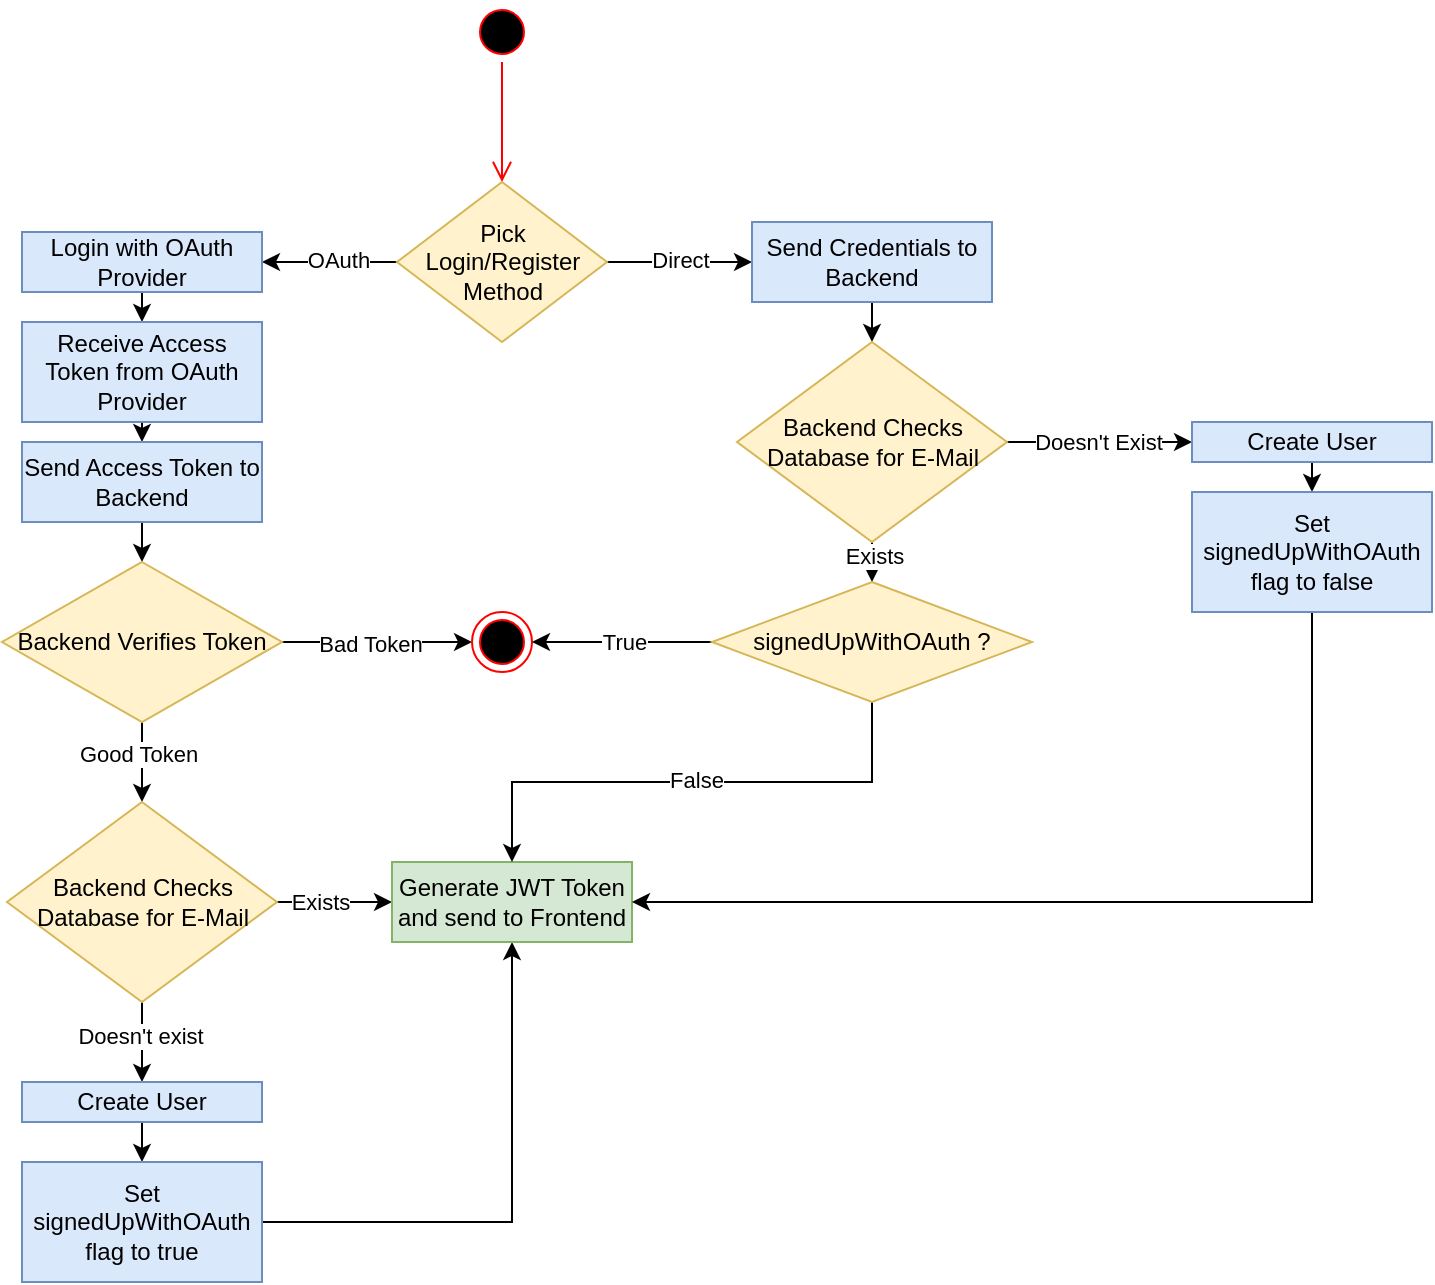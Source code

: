 <mxfile version="26.2.2">
  <diagram name="Page-1" id="e7e014a7-5840-1c2e-5031-d8a46d1fe8dd">
    <mxGraphModel dx="1190" dy="701" grid="1" gridSize="10" guides="1" tooltips="1" connect="1" arrows="1" fold="1" page="1" pageScale="1" pageWidth="1169" pageHeight="1800" background="none" math="0" shadow="0">
      <root>
        <mxCell id="0" />
        <mxCell id="1" parent="0" />
        <mxCell id="F_n4evBOp1gzA66uCsy6-42" value="" style="ellipse;html=1;shape=startState;fillColor=#000000;strokeColor=#ff0000;" vertex="1" parent="1">
          <mxGeometry x="570" y="70" width="30" height="30" as="geometry" />
        </mxCell>
        <mxCell id="F_n4evBOp1gzA66uCsy6-43" value="" style="edgeStyle=orthogonalEdgeStyle;html=1;verticalAlign=bottom;endArrow=open;endSize=8;strokeColor=#ff0000;rounded=0;entryX=0.5;entryY=0;entryDx=0;entryDy=0;" edge="1" source="F_n4evBOp1gzA66uCsy6-42" parent="1" target="F_n4evBOp1gzA66uCsy6-45">
          <mxGeometry relative="1" as="geometry">
            <mxPoint x="585" y="180" as="targetPoint" />
          </mxGeometry>
        </mxCell>
        <mxCell id="F_n4evBOp1gzA66uCsy6-48" style="edgeStyle=orthogonalEdgeStyle;rounded=0;orthogonalLoop=1;jettySize=auto;html=1;exitX=0;exitY=0.5;exitDx=0;exitDy=0;entryX=1;entryY=0.5;entryDx=0;entryDy=0;" edge="1" parent="1" source="F_n4evBOp1gzA66uCsy6-45" target="F_n4evBOp1gzA66uCsy6-47">
          <mxGeometry relative="1" as="geometry" />
        </mxCell>
        <mxCell id="F_n4evBOp1gzA66uCsy6-51" value="OAuth" style="edgeLabel;html=1;align=center;verticalAlign=middle;resizable=0;points=[];" vertex="1" connectable="0" parent="F_n4evBOp1gzA66uCsy6-48">
          <mxGeometry x="-0.13" y="-1" relative="1" as="geometry">
            <mxPoint as="offset" />
          </mxGeometry>
        </mxCell>
        <mxCell id="F_n4evBOp1gzA66uCsy6-99" style="edgeStyle=orthogonalEdgeStyle;rounded=0;orthogonalLoop=1;jettySize=auto;html=1;exitX=1;exitY=0.5;exitDx=0;exitDy=0;entryX=0;entryY=0.5;entryDx=0;entryDy=0;" edge="1" parent="1" source="F_n4evBOp1gzA66uCsy6-45" target="F_n4evBOp1gzA66uCsy6-98">
          <mxGeometry relative="1" as="geometry" />
        </mxCell>
        <mxCell id="F_n4evBOp1gzA66uCsy6-101" value="Direct" style="edgeLabel;html=1;align=center;verticalAlign=middle;resizable=0;points=[];" vertex="1" connectable="0" parent="F_n4evBOp1gzA66uCsy6-99">
          <mxGeometry y="1" relative="1" as="geometry">
            <mxPoint as="offset" />
          </mxGeometry>
        </mxCell>
        <mxCell id="F_n4evBOp1gzA66uCsy6-45" value="Pick Login/Register Method" style="rhombus;whiteSpace=wrap;html=1;fillColor=#fff2cc;strokeColor=#d6b656;" vertex="1" parent="1">
          <mxGeometry x="532.5" y="160" width="105" height="80" as="geometry" />
        </mxCell>
        <mxCell id="F_n4evBOp1gzA66uCsy6-76" style="edgeStyle=orthogonalEdgeStyle;rounded=0;orthogonalLoop=1;jettySize=auto;html=1;exitX=0.5;exitY=1;exitDx=0;exitDy=0;entryX=0.5;entryY=0;entryDx=0;entryDy=0;" edge="1" parent="1" source="F_n4evBOp1gzA66uCsy6-47" target="F_n4evBOp1gzA66uCsy6-56">
          <mxGeometry relative="1" as="geometry" />
        </mxCell>
        <mxCell id="F_n4evBOp1gzA66uCsy6-47" value="Login with OAuth Provider" style="rounded=0;whiteSpace=wrap;html=1;fillColor=#dae8fc;strokeColor=#6c8ebf;" vertex="1" parent="1">
          <mxGeometry x="345" y="185" width="120" height="30" as="geometry" />
        </mxCell>
        <mxCell id="F_n4evBOp1gzA66uCsy6-64" style="edgeStyle=orthogonalEdgeStyle;rounded=0;orthogonalLoop=1;jettySize=auto;html=1;exitX=0.5;exitY=1;exitDx=0;exitDy=0;entryX=0.5;entryY=0;entryDx=0;entryDy=0;" edge="1" parent="1" source="F_n4evBOp1gzA66uCsy6-56" target="F_n4evBOp1gzA66uCsy6-63">
          <mxGeometry relative="1" as="geometry" />
        </mxCell>
        <mxCell id="F_n4evBOp1gzA66uCsy6-56" value="Receive Access Token from OAuth Provider" style="html=1;whiteSpace=wrap;fillColor=#dae8fc;strokeColor=#6c8ebf;" vertex="1" parent="1">
          <mxGeometry x="345" y="230" width="120" height="50" as="geometry" />
        </mxCell>
        <mxCell id="F_n4evBOp1gzA66uCsy6-67" style="edgeStyle=orthogonalEdgeStyle;rounded=0;orthogonalLoop=1;jettySize=auto;html=1;exitX=0.5;exitY=1;exitDx=0;exitDy=0;entryX=0.5;entryY=0;entryDx=0;entryDy=0;" edge="1" parent="1" source="F_n4evBOp1gzA66uCsy6-63" target="F_n4evBOp1gzA66uCsy6-68">
          <mxGeometry relative="1" as="geometry">
            <mxPoint x="405" y="503" as="targetPoint" />
          </mxGeometry>
        </mxCell>
        <mxCell id="F_n4evBOp1gzA66uCsy6-63" value="Send Access Token to Backend" style="rounded=0;whiteSpace=wrap;html=1;fillColor=#dae8fc;strokeColor=#6c8ebf;" vertex="1" parent="1">
          <mxGeometry x="345" y="290" width="120" height="40" as="geometry" />
        </mxCell>
        <mxCell id="F_n4evBOp1gzA66uCsy6-80" style="edgeStyle=orthogonalEdgeStyle;rounded=0;orthogonalLoop=1;jettySize=auto;html=1;exitX=0.5;exitY=1;exitDx=0;exitDy=0;entryX=0.5;entryY=0;entryDx=0;entryDy=0;" edge="1" parent="1" source="F_n4evBOp1gzA66uCsy6-68" target="F_n4evBOp1gzA66uCsy6-75">
          <mxGeometry relative="1" as="geometry" />
        </mxCell>
        <mxCell id="F_n4evBOp1gzA66uCsy6-83" value="Good Token" style="edgeLabel;html=1;align=center;verticalAlign=middle;resizable=0;points=[];" vertex="1" connectable="0" parent="F_n4evBOp1gzA66uCsy6-80">
          <mxGeometry x="-0.217" y="-2" relative="1" as="geometry">
            <mxPoint as="offset" />
          </mxGeometry>
        </mxCell>
        <mxCell id="F_n4evBOp1gzA66uCsy6-91" style="edgeStyle=orthogonalEdgeStyle;rounded=0;orthogonalLoop=1;jettySize=auto;html=1;exitX=1;exitY=0.5;exitDx=0;exitDy=0;" edge="1" parent="1" source="F_n4evBOp1gzA66uCsy6-68" target="F_n4evBOp1gzA66uCsy6-92">
          <mxGeometry relative="1" as="geometry">
            <mxPoint x="525" y="389.833" as="targetPoint" />
          </mxGeometry>
        </mxCell>
        <mxCell id="F_n4evBOp1gzA66uCsy6-93" value="Bad Token" style="edgeLabel;html=1;align=center;verticalAlign=middle;resizable=0;points=[];" vertex="1" connectable="0" parent="F_n4evBOp1gzA66uCsy6-91">
          <mxGeometry x="-0.083" y="-1" relative="1" as="geometry">
            <mxPoint as="offset" />
          </mxGeometry>
        </mxCell>
        <mxCell id="F_n4evBOp1gzA66uCsy6-68" value="Backend Verifies Token" style="rhombus;whiteSpace=wrap;html=1;fillColor=#fff2cc;strokeColor=#d6b656;" vertex="1" parent="1">
          <mxGeometry x="335" y="350" width="140" height="80" as="geometry" />
        </mxCell>
        <mxCell id="F_n4evBOp1gzA66uCsy6-85" style="edgeStyle=orthogonalEdgeStyle;rounded=0;orthogonalLoop=1;jettySize=auto;html=1;exitX=0.5;exitY=1;exitDx=0;exitDy=0;entryX=0.5;entryY=0;entryDx=0;entryDy=0;" edge="1" parent="1" source="F_n4evBOp1gzA66uCsy6-75" target="F_n4evBOp1gzA66uCsy6-84">
          <mxGeometry relative="1" as="geometry" />
        </mxCell>
        <mxCell id="F_n4evBOp1gzA66uCsy6-86" value="Doesn&#39;t exist" style="edgeLabel;html=1;align=center;verticalAlign=middle;resizable=0;points=[];" vertex="1" connectable="0" parent="F_n4evBOp1gzA66uCsy6-85">
          <mxGeometry x="-0.148" y="-1" relative="1" as="geometry">
            <mxPoint as="offset" />
          </mxGeometry>
        </mxCell>
        <mxCell id="F_n4evBOp1gzA66uCsy6-96" style="edgeStyle=orthogonalEdgeStyle;rounded=0;orthogonalLoop=1;jettySize=auto;html=1;exitX=1;exitY=0.5;exitDx=0;exitDy=0;entryX=0;entryY=0.5;entryDx=0;entryDy=0;" edge="1" parent="1" source="F_n4evBOp1gzA66uCsy6-75" target="F_n4evBOp1gzA66uCsy6-95">
          <mxGeometry relative="1" as="geometry" />
        </mxCell>
        <mxCell id="F_n4evBOp1gzA66uCsy6-97" value="Exists" style="edgeLabel;html=1;align=center;verticalAlign=middle;resizable=0;points=[];" vertex="1" connectable="0" parent="F_n4evBOp1gzA66uCsy6-96">
          <mxGeometry x="-0.275" relative="1" as="geometry">
            <mxPoint as="offset" />
          </mxGeometry>
        </mxCell>
        <mxCell id="F_n4evBOp1gzA66uCsy6-75" value="Backend Checks Database for E-Mail" style="rhombus;whiteSpace=wrap;html=1;fillColor=#fff2cc;strokeColor=#d6b656;" vertex="1" parent="1">
          <mxGeometry x="337.5" y="470" width="135" height="100" as="geometry" />
        </mxCell>
        <mxCell id="F_n4evBOp1gzA66uCsy6-90" style="edgeStyle=orthogonalEdgeStyle;rounded=0;orthogonalLoop=1;jettySize=auto;html=1;exitX=0.5;exitY=1;exitDx=0;exitDy=0;entryX=0.5;entryY=0;entryDx=0;entryDy=0;" edge="1" parent="1" source="F_n4evBOp1gzA66uCsy6-84" target="F_n4evBOp1gzA66uCsy6-88">
          <mxGeometry relative="1" as="geometry" />
        </mxCell>
        <mxCell id="F_n4evBOp1gzA66uCsy6-84" value="Create User" style="rounded=0;whiteSpace=wrap;html=1;fillColor=#dae8fc;strokeColor=#6c8ebf;" vertex="1" parent="1">
          <mxGeometry x="345" y="610" width="120" height="20" as="geometry" />
        </mxCell>
        <mxCell id="F_n4evBOp1gzA66uCsy6-109" style="edgeStyle=orthogonalEdgeStyle;rounded=0;orthogonalLoop=1;jettySize=auto;html=1;exitX=1;exitY=0.5;exitDx=0;exitDy=0;entryX=0.5;entryY=1;entryDx=0;entryDy=0;" edge="1" parent="1" source="F_n4evBOp1gzA66uCsy6-88" target="F_n4evBOp1gzA66uCsy6-95">
          <mxGeometry relative="1" as="geometry" />
        </mxCell>
        <mxCell id="F_n4evBOp1gzA66uCsy6-88" value="Set signedUpWithOAuth flag to true" style="rounded=0;whiteSpace=wrap;html=1;fillColor=#dae8fc;strokeColor=#6c8ebf;" vertex="1" parent="1">
          <mxGeometry x="345" y="650" width="120" height="60" as="geometry" />
        </mxCell>
        <mxCell id="F_n4evBOp1gzA66uCsy6-92" value="" style="ellipse;html=1;shape=endState;fillColor=#000000;strokeColor=#ff0000;" vertex="1" parent="1">
          <mxGeometry x="570" y="375.003" width="30" height="30" as="geometry" />
        </mxCell>
        <mxCell id="F_n4evBOp1gzA66uCsy6-95" value="Generate JWT Token and send to Frontend" style="rounded=0;whiteSpace=wrap;html=1;fillColor=#d5e8d4;strokeColor=#82b366;" vertex="1" parent="1">
          <mxGeometry x="530" y="500" width="120" height="40" as="geometry" />
        </mxCell>
        <mxCell id="F_n4evBOp1gzA66uCsy6-119" style="edgeStyle=orthogonalEdgeStyle;rounded=0;orthogonalLoop=1;jettySize=auto;html=1;exitX=0.5;exitY=1;exitDx=0;exitDy=0;entryX=0.5;entryY=0;entryDx=0;entryDy=0;" edge="1" parent="1" source="F_n4evBOp1gzA66uCsy6-98" target="F_n4evBOp1gzA66uCsy6-111">
          <mxGeometry relative="1" as="geometry" />
        </mxCell>
        <mxCell id="F_n4evBOp1gzA66uCsy6-98" value="Send Credentials to Backend" style="rounded=0;whiteSpace=wrap;html=1;fillColor=#dae8fc;strokeColor=#6c8ebf;" vertex="1" parent="1">
          <mxGeometry x="710" y="180" width="120" height="40" as="geometry" />
        </mxCell>
        <mxCell id="F_n4evBOp1gzA66uCsy6-120" style="edgeStyle=orthogonalEdgeStyle;rounded=0;orthogonalLoop=1;jettySize=auto;html=1;exitX=1;exitY=0.5;exitDx=0;exitDy=0;entryX=0;entryY=0.5;entryDx=0;entryDy=0;" edge="1" parent="1" source="F_n4evBOp1gzA66uCsy6-111" target="F_n4evBOp1gzA66uCsy6-113">
          <mxGeometry relative="1" as="geometry" />
        </mxCell>
        <mxCell id="F_n4evBOp1gzA66uCsy6-122" value="Doesn&#39;t Exist" style="edgeLabel;html=1;align=center;verticalAlign=middle;resizable=0;points=[];" vertex="1" connectable="0" parent="F_n4evBOp1gzA66uCsy6-120">
          <mxGeometry x="-0.027" relative="1" as="geometry">
            <mxPoint as="offset" />
          </mxGeometry>
        </mxCell>
        <mxCell id="F_n4evBOp1gzA66uCsy6-124" style="edgeStyle=orthogonalEdgeStyle;rounded=0;orthogonalLoop=1;jettySize=auto;html=1;exitX=0.5;exitY=1;exitDx=0;exitDy=0;entryX=0.5;entryY=0;entryDx=0;entryDy=0;" edge="1" parent="1" source="F_n4evBOp1gzA66uCsy6-111" target="F_n4evBOp1gzA66uCsy6-123">
          <mxGeometry relative="1" as="geometry" />
        </mxCell>
        <mxCell id="F_n4evBOp1gzA66uCsy6-125" value="Exists" style="edgeLabel;html=1;align=center;verticalAlign=middle;resizable=0;points=[];" vertex="1" connectable="0" parent="F_n4evBOp1gzA66uCsy6-124">
          <mxGeometry x="-0.304" y="1" relative="1" as="geometry">
            <mxPoint as="offset" />
          </mxGeometry>
        </mxCell>
        <mxCell id="F_n4evBOp1gzA66uCsy6-111" value="Backend Checks Database for E-Mail" style="rhombus;whiteSpace=wrap;html=1;fillColor=#fff2cc;strokeColor=#d6b656;" vertex="1" parent="1">
          <mxGeometry x="702.5" y="240" width="135" height="100" as="geometry" />
        </mxCell>
        <mxCell id="F_n4evBOp1gzA66uCsy6-117" style="edgeStyle=orthogonalEdgeStyle;rounded=0;orthogonalLoop=1;jettySize=auto;html=1;exitX=0.5;exitY=1;exitDx=0;exitDy=0;entryX=0.5;entryY=0;entryDx=0;entryDy=0;" edge="1" parent="1" source="F_n4evBOp1gzA66uCsy6-113" target="F_n4evBOp1gzA66uCsy6-114">
          <mxGeometry relative="1" as="geometry" />
        </mxCell>
        <mxCell id="F_n4evBOp1gzA66uCsy6-113" value="Create User" style="rounded=0;whiteSpace=wrap;html=1;fillColor=#dae8fc;strokeColor=#6c8ebf;" vertex="1" parent="1">
          <mxGeometry x="930" y="280" width="120" height="20" as="geometry" />
        </mxCell>
        <mxCell id="F_n4evBOp1gzA66uCsy6-129" style="edgeStyle=orthogonalEdgeStyle;rounded=0;orthogonalLoop=1;jettySize=auto;html=1;exitX=0.5;exitY=1;exitDx=0;exitDy=0;entryX=1;entryY=0.5;entryDx=0;entryDy=0;" edge="1" parent="1" source="F_n4evBOp1gzA66uCsy6-114" target="F_n4evBOp1gzA66uCsy6-95">
          <mxGeometry relative="1" as="geometry" />
        </mxCell>
        <mxCell id="F_n4evBOp1gzA66uCsy6-114" value="Set signedUpWithOAuth flag to false" style="rounded=0;whiteSpace=wrap;html=1;fillColor=#dae8fc;strokeColor=#6c8ebf;" vertex="1" parent="1">
          <mxGeometry x="930" y="315" width="120" height="60" as="geometry" />
        </mxCell>
        <mxCell id="F_n4evBOp1gzA66uCsy6-126" style="edgeStyle=orthogonalEdgeStyle;rounded=0;orthogonalLoop=1;jettySize=auto;html=1;exitX=0;exitY=0.5;exitDx=0;exitDy=0;entryX=1;entryY=0.5;entryDx=0;entryDy=0;" edge="1" parent="1" source="F_n4evBOp1gzA66uCsy6-123" target="F_n4evBOp1gzA66uCsy6-92">
          <mxGeometry relative="1" as="geometry" />
        </mxCell>
        <mxCell id="F_n4evBOp1gzA66uCsy6-128" value="True" style="edgeLabel;html=1;align=center;verticalAlign=middle;resizable=0;points=[];" vertex="1" connectable="0" parent="F_n4evBOp1gzA66uCsy6-126">
          <mxGeometry x="-0.018" relative="1" as="geometry">
            <mxPoint as="offset" />
          </mxGeometry>
        </mxCell>
        <mxCell id="F_n4evBOp1gzA66uCsy6-130" style="edgeStyle=orthogonalEdgeStyle;rounded=0;orthogonalLoop=1;jettySize=auto;html=1;exitX=0.5;exitY=1;exitDx=0;exitDy=0;entryX=0.5;entryY=0;entryDx=0;entryDy=0;" edge="1" parent="1" source="F_n4evBOp1gzA66uCsy6-123" target="F_n4evBOp1gzA66uCsy6-95">
          <mxGeometry relative="1" as="geometry" />
        </mxCell>
        <mxCell id="F_n4evBOp1gzA66uCsy6-132" value="False" style="edgeLabel;html=1;align=center;verticalAlign=middle;resizable=0;points=[];" vertex="1" connectable="0" parent="F_n4evBOp1gzA66uCsy6-130">
          <mxGeometry x="-0.013" y="-1" relative="1" as="geometry">
            <mxPoint as="offset" />
          </mxGeometry>
        </mxCell>
        <mxCell id="F_n4evBOp1gzA66uCsy6-123" value="signedUpWithOAuth ?" style="rhombus;whiteSpace=wrap;html=1;fillColor=#fff2cc;strokeColor=#d6b656;" vertex="1" parent="1">
          <mxGeometry x="690" y="360" width="160" height="60" as="geometry" />
        </mxCell>
      </root>
    </mxGraphModel>
  </diagram>
</mxfile>
